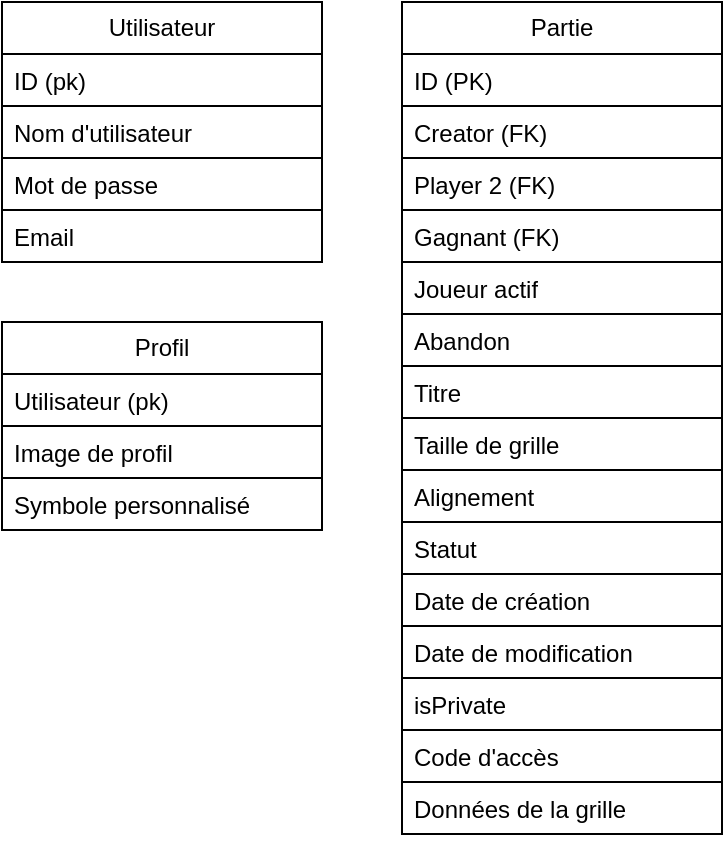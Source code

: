 <mxfile version="22.1.16" type="github">
  <diagram name="Page-1" id="knhlaVc7DJb0GeJWLfBG">
    <mxGraphModel dx="1050" dy="579" grid="1" gridSize="10" guides="1" tooltips="1" connect="1" arrows="1" fold="1" page="1" pageScale="1" pageWidth="827" pageHeight="1169" math="0" shadow="0">
      <root>
        <mxCell id="0" />
        <mxCell id="1" parent="0" />
        <mxCell id="rJ3dENatrkuNHlHxtsR4-1" value="Utilisateur" style="swimlane;fontStyle=0;childLayout=stackLayout;horizontal=1;startSize=26;fillColor=default;horizontalStack=0;resizeParent=1;resizeParentMax=0;resizeLast=0;collapsible=1;marginBottom=0;whiteSpace=wrap;html=1;strokeColor=default;" parent="1" vertex="1">
          <mxGeometry x="120" y="120" width="160" height="130" as="geometry" />
        </mxCell>
        <mxCell id="rJ3dENatrkuNHlHxtsR4-2" value="ID (pk)" style="text;strokeColor=default;fillColor=default;align=left;verticalAlign=top;spacingLeft=4;spacingRight=4;overflow=hidden;rotatable=0;points=[[0,0.5],[1,0.5]];portConstraint=eastwest;whiteSpace=wrap;html=1;" parent="rJ3dENatrkuNHlHxtsR4-1" vertex="1">
          <mxGeometry y="26" width="160" height="26" as="geometry" />
        </mxCell>
        <mxCell id="rJ3dENatrkuNHlHxtsR4-3" value="Nom d&#39;utilisateur" style="text;strokeColor=default;fillColor=default;align=left;verticalAlign=top;spacingLeft=4;spacingRight=4;overflow=hidden;rotatable=0;points=[[0,0.5],[1,0.5]];portConstraint=eastwest;whiteSpace=wrap;html=1;" parent="rJ3dENatrkuNHlHxtsR4-1" vertex="1">
          <mxGeometry y="52" width="160" height="26" as="geometry" />
        </mxCell>
        <mxCell id="rJ3dENatrkuNHlHxtsR4-4" value="Mot de passe" style="text;strokeColor=default;fillColor=default;align=left;verticalAlign=top;spacingLeft=4;spacingRight=4;overflow=hidden;rotatable=0;points=[[0,0.5],[1,0.5]];portConstraint=eastwest;whiteSpace=wrap;html=1;" parent="rJ3dENatrkuNHlHxtsR4-1" vertex="1">
          <mxGeometry y="78" width="160" height="26" as="geometry" />
        </mxCell>
        <mxCell id="rJ3dENatrkuNHlHxtsR4-5" value="Email" style="text;strokeColor=default;fillColor=default;align=left;verticalAlign=top;spacingLeft=4;spacingRight=4;overflow=hidden;rotatable=0;points=[[0,0.5],[1,0.5]];portConstraint=eastwest;whiteSpace=wrap;html=1;" parent="rJ3dENatrkuNHlHxtsR4-1" vertex="1">
          <mxGeometry y="104" width="160" height="26" as="geometry" />
        </mxCell>
        <mxCell id="rJ3dENatrkuNHlHxtsR4-8" value="Partie" style="swimlane;fontStyle=0;childLayout=stackLayout;horizontal=1;startSize=26;fillColor=default;horizontalStack=0;resizeParent=1;resizeParentMax=0;resizeLast=0;collapsible=1;marginBottom=0;whiteSpace=wrap;html=1;strokeColor=default;" parent="1" vertex="1">
          <mxGeometry x="320" y="120" width="160" height="416" as="geometry">
            <mxRectangle x="320" y="120" width="70" height="30" as="alternateBounds" />
          </mxGeometry>
        </mxCell>
        <mxCell id="rJ3dENatrkuNHlHxtsR4-9" value="ID (PK)" style="text;strokeColor=default;fillColor=default;align=left;verticalAlign=top;spacingLeft=4;spacingRight=4;overflow=hidden;rotatable=0;points=[[0,0.5],[1,0.5]];portConstraint=eastwest;whiteSpace=wrap;html=1;" parent="rJ3dENatrkuNHlHxtsR4-8" vertex="1">
          <mxGeometry y="26" width="160" height="26" as="geometry" />
        </mxCell>
        <mxCell id="rJ3dENatrkuNHlHxtsR4-11" value="Creator (FK)" style="text;strokeColor=default;fillColor=default;align=left;verticalAlign=top;spacingLeft=4;spacingRight=4;overflow=hidden;rotatable=0;points=[[0,0.5],[1,0.5]];portConstraint=eastwest;whiteSpace=wrap;html=1;" parent="rJ3dENatrkuNHlHxtsR4-8" vertex="1">
          <mxGeometry y="52" width="160" height="26" as="geometry" />
        </mxCell>
        <mxCell id="rJ3dENatrkuNHlHxtsR4-12" value="Player 2 (FK)" style="text;strokeColor=default;fillColor=default;align=left;verticalAlign=top;spacingLeft=4;spacingRight=4;overflow=hidden;rotatable=0;points=[[0,0.5],[1,0.5]];portConstraint=eastwest;whiteSpace=wrap;html=1;" parent="rJ3dENatrkuNHlHxtsR4-8" vertex="1">
          <mxGeometry y="78" width="160" height="26" as="geometry" />
        </mxCell>
        <mxCell id="rJ3dENatrkuNHlHxtsR4-17" value="Gagnant (FK)" style="text;strokeColor=default;fillColor=default;align=left;verticalAlign=top;spacingLeft=4;spacingRight=4;overflow=hidden;rotatable=0;points=[[0,0.5],[1,0.5]];portConstraint=eastwest;whiteSpace=wrap;html=1;" parent="rJ3dENatrkuNHlHxtsR4-8" vertex="1">
          <mxGeometry y="104" width="160" height="26" as="geometry" />
        </mxCell>
        <mxCell id="rJ3dENatrkuNHlHxtsR4-20" value="Joueur actif" style="text;strokeColor=default;fillColor=default;align=left;verticalAlign=top;spacingLeft=4;spacingRight=4;overflow=hidden;rotatable=0;points=[[0,0.5],[1,0.5]];portConstraint=eastwest;whiteSpace=wrap;html=1;" parent="rJ3dENatrkuNHlHxtsR4-8" vertex="1">
          <mxGeometry y="130" width="160" height="26" as="geometry" />
        </mxCell>
        <mxCell id="rJ3dENatrkuNHlHxtsR4-18" value="Abandon" style="text;strokeColor=default;fillColor=default;align=left;verticalAlign=top;spacingLeft=4;spacingRight=4;overflow=hidden;rotatable=0;points=[[0,0.5],[1,0.5]];portConstraint=eastwest;whiteSpace=wrap;html=1;" parent="rJ3dENatrkuNHlHxtsR4-8" vertex="1">
          <mxGeometry y="156" width="160" height="26" as="geometry" />
        </mxCell>
        <mxCell id="rJ3dENatrkuNHlHxtsR4-10" value="Titre" style="text;strokeColor=default;fillColor=default;align=left;verticalAlign=top;spacingLeft=4;spacingRight=4;overflow=hidden;rotatable=0;points=[[0,0.5],[1,0.5]];portConstraint=eastwest;whiteSpace=wrap;html=1;" parent="rJ3dENatrkuNHlHxtsR4-8" vertex="1">
          <mxGeometry y="182" width="160" height="26" as="geometry" />
        </mxCell>
        <mxCell id="rJ3dENatrkuNHlHxtsR4-14" value="Taille de grille" style="text;strokeColor=default;fillColor=default;align=left;verticalAlign=top;spacingLeft=4;spacingRight=4;overflow=hidden;rotatable=0;points=[[0,0.5],[1,0.5]];portConstraint=eastwest;whiteSpace=wrap;html=1;" parent="rJ3dENatrkuNHlHxtsR4-8" vertex="1">
          <mxGeometry y="208" width="160" height="26" as="geometry" />
        </mxCell>
        <mxCell id="rJ3dENatrkuNHlHxtsR4-15" value="Alignement" style="text;strokeColor=default;fillColor=default;align=left;verticalAlign=top;spacingLeft=4;spacingRight=4;overflow=hidden;rotatable=0;points=[[0,0.5],[1,0.5]];portConstraint=eastwest;whiteSpace=wrap;html=1;" parent="rJ3dENatrkuNHlHxtsR4-8" vertex="1">
          <mxGeometry y="234" width="160" height="26" as="geometry" />
        </mxCell>
        <mxCell id="rJ3dENatrkuNHlHxtsR4-21" value="Statut&amp;nbsp;" style="text;strokeColor=default;fillColor=default;align=left;verticalAlign=top;spacingLeft=4;spacingRight=4;overflow=hidden;rotatable=0;points=[[0,0.5],[1,0.5]];portConstraint=eastwest;whiteSpace=wrap;html=1;" parent="rJ3dENatrkuNHlHxtsR4-8" vertex="1">
          <mxGeometry y="260" width="160" height="26" as="geometry" />
        </mxCell>
        <mxCell id="rJ3dENatrkuNHlHxtsR4-16" value="Date de création" style="text;strokeColor=default;fillColor=default;align=left;verticalAlign=top;spacingLeft=4;spacingRight=4;overflow=hidden;rotatable=0;points=[[0,0.5],[1,0.5]];portConstraint=eastwest;whiteSpace=wrap;html=1;" parent="rJ3dENatrkuNHlHxtsR4-8" vertex="1">
          <mxGeometry y="286" width="160" height="26" as="geometry" />
        </mxCell>
        <mxCell id="rJ3dENatrkuNHlHxtsR4-29" value="Date de modification" style="text;strokeColor=default;fillColor=default;align=left;verticalAlign=top;spacingLeft=4;spacingRight=4;overflow=hidden;rotatable=0;points=[[0,0.5],[1,0.5]];portConstraint=eastwest;whiteSpace=wrap;html=1;" parent="rJ3dENatrkuNHlHxtsR4-8" vertex="1">
          <mxGeometry y="312" width="160" height="26" as="geometry" />
        </mxCell>
        <mxCell id="rJ3dENatrkuNHlHxtsR4-13" value="isPrivate" style="text;strokeColor=default;fillColor=default;align=left;verticalAlign=top;spacingLeft=4;spacingRight=4;overflow=hidden;rotatable=0;points=[[0,0.5],[1,0.5]];portConstraint=eastwest;whiteSpace=wrap;html=1;" parent="rJ3dENatrkuNHlHxtsR4-8" vertex="1">
          <mxGeometry y="338" width="160" height="26" as="geometry" />
        </mxCell>
        <mxCell id="rJ3dENatrkuNHlHxtsR4-22" value="Code d&#39;accès" style="text;strokeColor=default;fillColor=default;align=left;verticalAlign=top;spacingLeft=4;spacingRight=4;overflow=hidden;rotatable=0;points=[[0,0.5],[1,0.5]];portConstraint=eastwest;whiteSpace=wrap;html=1;" parent="rJ3dENatrkuNHlHxtsR4-8" vertex="1">
          <mxGeometry y="364" width="160" height="26" as="geometry" />
        </mxCell>
        <mxCell id="rJ3dENatrkuNHlHxtsR4-19" value="Données de la grille" style="text;strokeColor=default;fillColor=default;align=left;verticalAlign=top;spacingLeft=4;spacingRight=4;overflow=hidden;rotatable=0;points=[[0,0.5],[1,0.5]];portConstraint=eastwest;whiteSpace=wrap;html=1;" parent="rJ3dENatrkuNHlHxtsR4-8" vertex="1">
          <mxGeometry y="390" width="160" height="26" as="geometry" />
        </mxCell>
        <mxCell id="rJ3dENatrkuNHlHxtsR4-23" value="Profil" style="swimlane;fontStyle=0;childLayout=stackLayout;horizontal=1;startSize=26;fillColor=default;horizontalStack=0;resizeParent=1;resizeParentMax=0;resizeLast=0;collapsible=1;marginBottom=0;whiteSpace=wrap;html=1;strokeColor=default;" parent="1" vertex="1">
          <mxGeometry x="120" y="280" width="160" height="104" as="geometry" />
        </mxCell>
        <mxCell id="rJ3dENatrkuNHlHxtsR4-24" value="Utilisateur (pk)" style="text;strokeColor=default;fillColor=default;align=left;verticalAlign=top;spacingLeft=4;spacingRight=4;overflow=hidden;rotatable=0;points=[[0,0.5],[1,0.5]];portConstraint=eastwest;whiteSpace=wrap;html=1;" parent="rJ3dENatrkuNHlHxtsR4-23" vertex="1">
          <mxGeometry y="26" width="160" height="26" as="geometry" />
        </mxCell>
        <mxCell id="rJ3dENatrkuNHlHxtsR4-25" value="Image de profil" style="text;strokeColor=default;fillColor=default;align=left;verticalAlign=top;spacingLeft=4;spacingRight=4;overflow=hidden;rotatable=0;points=[[0,0.5],[1,0.5]];portConstraint=eastwest;whiteSpace=wrap;html=1;" parent="rJ3dENatrkuNHlHxtsR4-23" vertex="1">
          <mxGeometry y="52" width="160" height="26" as="geometry" />
        </mxCell>
        <mxCell id="rJ3dENatrkuNHlHxtsR4-26" value="Symbole personnalisé" style="text;strokeColor=default;fillColor=default;align=left;verticalAlign=top;spacingLeft=4;spacingRight=4;overflow=hidden;rotatable=0;points=[[0,0.5],[1,0.5]];portConstraint=eastwest;whiteSpace=wrap;html=1;" parent="rJ3dENatrkuNHlHxtsR4-23" vertex="1">
          <mxGeometry y="78" width="160" height="26" as="geometry" />
        </mxCell>
      </root>
    </mxGraphModel>
  </diagram>
</mxfile>
